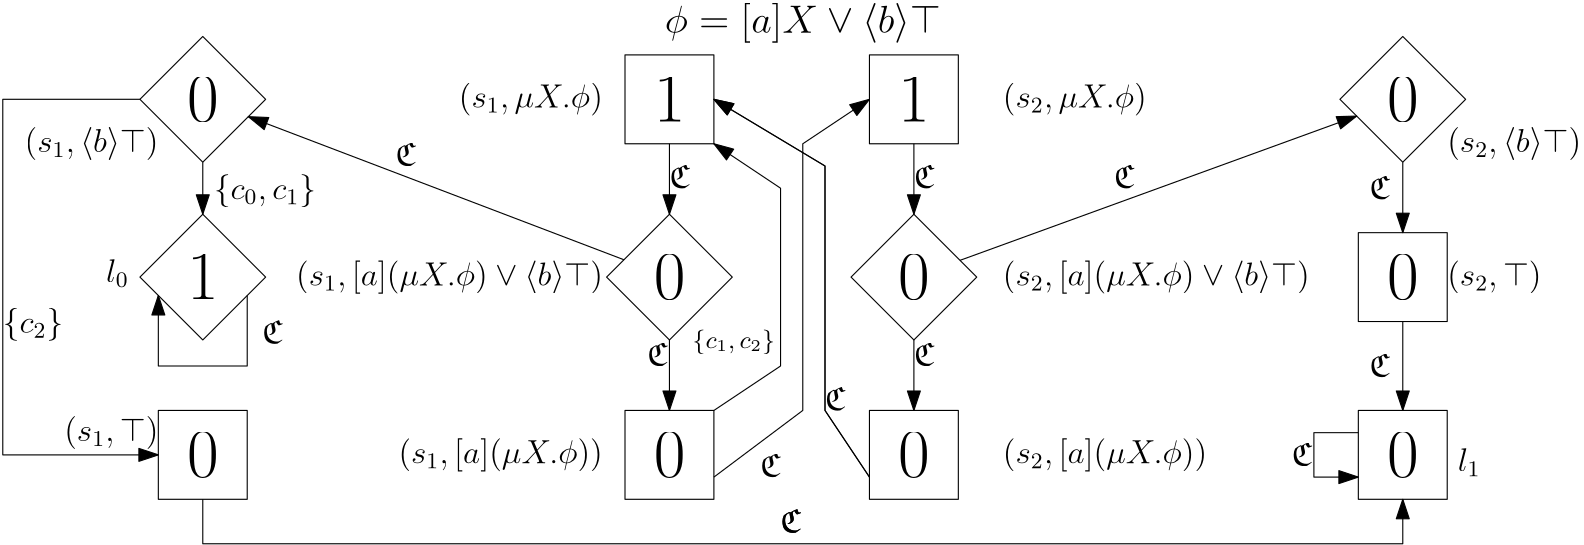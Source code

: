 <?xml version="1.0"?>
<!DOCTYPE ipe SYSTEM "ipe.dtd">
<ipe version="70206" creator="Ipe 7.2.7">
<info created="D:20190513152140" modified="D:20191001171915"/>
<preamble>\usepackage{amsfonts}</preamble>
<ipestyle name="basic">
<symbol name="arrow/arc(spx)">
<path stroke="sym-stroke" fill="sym-stroke" pen="sym-pen">
0 0 m
-1 0.333 l
-1 -0.333 l
h
</path>
</symbol>
<symbol name="arrow/farc(spx)">
<path stroke="sym-stroke" fill="white" pen="sym-pen">
0 0 m
-1 0.333 l
-1 -0.333 l
h
</path>
</symbol>
<symbol name="arrow/ptarc(spx)">
<path stroke="sym-stroke" fill="sym-stroke" pen="sym-pen">
0 0 m
-1 0.333 l
-0.8 0 l
-1 -0.333 l
h
</path>
</symbol>
<symbol name="arrow/fptarc(spx)">
<path stroke="sym-stroke" fill="white" pen="sym-pen">
0 0 m
-1 0.333 l
-0.8 0 l
-1 -0.333 l
h
</path>
</symbol>
<symbol name="mark/circle(sx)" transformations="translations">
<path fill="sym-stroke">
0.6 0 0 0.6 0 0 e
0.4 0 0 0.4 0 0 e
</path>
</symbol>
<symbol name="mark/disk(sx)" transformations="translations">
<path fill="sym-stroke">
0.6 0 0 0.6 0 0 e
</path>
</symbol>
<symbol name="mark/fdisk(sfx)" transformations="translations">
<group>
<path fill="sym-fill">
0.5 0 0 0.5 0 0 e
</path>
<path fill="sym-stroke" fillrule="eofill">
0.6 0 0 0.6 0 0 e
0.4 0 0 0.4 0 0 e
</path>
</group>
</symbol>
<symbol name="mark/box(sx)" transformations="translations">
<path fill="sym-stroke" fillrule="eofill">
-0.6 -0.6 m
0.6 -0.6 l
0.6 0.6 l
-0.6 0.6 l
h
-0.4 -0.4 m
0.4 -0.4 l
0.4 0.4 l
-0.4 0.4 l
h
</path>
</symbol>
<symbol name="mark/square(sx)" transformations="translations">
<path fill="sym-stroke">
-0.6 -0.6 m
0.6 -0.6 l
0.6 0.6 l
-0.6 0.6 l
h
</path>
</symbol>
<symbol name="mark/fsquare(sfx)" transformations="translations">
<group>
<path fill="sym-fill">
-0.5 -0.5 m
0.5 -0.5 l
0.5 0.5 l
-0.5 0.5 l
h
</path>
<path fill="sym-stroke" fillrule="eofill">
-0.6 -0.6 m
0.6 -0.6 l
0.6 0.6 l
-0.6 0.6 l
h
-0.4 -0.4 m
0.4 -0.4 l
0.4 0.4 l
-0.4 0.4 l
h
</path>
</group>
</symbol>
<symbol name="mark/cross(sx)" transformations="translations">
<group>
<path fill="sym-stroke">
-0.43 -0.57 m
0.57 0.43 l
0.43 0.57 l
-0.57 -0.43 l
h
</path>
<path fill="sym-stroke">
-0.43 0.57 m
0.57 -0.43 l
0.43 -0.57 l
-0.57 0.43 l
h
</path>
</group>
</symbol>
<symbol name="arrow/fnormal(spx)">
<path stroke="sym-stroke" fill="white" pen="sym-pen">
0 0 m
-1 0.333 l
-1 -0.333 l
h
</path>
</symbol>
<symbol name="arrow/pointed(spx)">
<path stroke="sym-stroke" fill="sym-stroke" pen="sym-pen">
0 0 m
-1 0.333 l
-0.8 0 l
-1 -0.333 l
h
</path>
</symbol>
<symbol name="arrow/fpointed(spx)">
<path stroke="sym-stroke" fill="white" pen="sym-pen">
0 0 m
-1 0.333 l
-0.8 0 l
-1 -0.333 l
h
</path>
</symbol>
<symbol name="arrow/linear(spx)">
<path stroke="sym-stroke" pen="sym-pen">
-1 0.333 m
0 0 l
-1 -0.333 l
</path>
</symbol>
<symbol name="arrow/fdouble(spx)">
<path stroke="sym-stroke" fill="white" pen="sym-pen">
0 0 m
-1 0.333 l
-1 -0.333 l
h
-1 0 m
-2 0.333 l
-2 -0.333 l
h
</path>
</symbol>
<symbol name="arrow/double(spx)">
<path stroke="sym-stroke" fill="sym-stroke" pen="sym-pen">
0 0 m
-1 0.333 l
-1 -0.333 l
h
-1 0 m
-2 0.333 l
-2 -0.333 l
h
</path>
</symbol>
<pen name="heavier" value="0.8"/>
<pen name="fat" value="1.2"/>
<pen name="ultrafat" value="2"/>
<symbolsize name="large" value="5"/>
<symbolsize name="small" value="2"/>
<symbolsize name="tiny" value="1.1"/>
<arrowsize name="large" value="10"/>
<arrowsize name="small" value="5"/>
<arrowsize name="tiny" value="3"/>
<color name="red" value="1 0 0"/>
<color name="green" value="0 1 0"/>
<color name="blue" value="0 0 1"/>
<color name="yellow" value="1 1 0"/>
<color name="orange" value="1 0.647 0"/>
<color name="gold" value="1 0.843 0"/>
<color name="purple" value="0.627 0.125 0.941"/>
<color name="gray" value="0.745"/>
<color name="brown" value="0.647 0.165 0.165"/>
<color name="navy" value="0 0 0.502"/>
<color name="pink" value="1 0.753 0.796"/>
<color name="seagreen" value="0.18 0.545 0.341"/>
<color name="turquoise" value="0.251 0.878 0.816"/>
<color name="violet" value="0.933 0.51 0.933"/>
<color name="darkblue" value="0 0 0.545"/>
<color name="darkcyan" value="0 0.545 0.545"/>
<color name="darkgray" value="0.663"/>
<color name="darkgreen" value="0 0.392 0"/>
<color name="darkmagenta" value="0.545 0 0.545"/>
<color name="darkorange" value="1 0.549 0"/>
<color name="darkred" value="0.545 0 0"/>
<color name="lightblue" value="0.678 0.847 0.902"/>
<color name="lightcyan" value="0.878 1 1"/>
<color name="lightgray" value="0.827"/>
<color name="lightgreen" value="0.565 0.933 0.565"/>
<color name="lightyellow" value="1 1 0.878"/>
<dashstyle name="dashed" value="[4] 0"/>
<dashstyle name="dotted" value="[1 3] 0"/>
<dashstyle name="dash dotted" value="[4 2 1 2] 0"/>
<dashstyle name="dash dot dotted" value="[4 2 1 2 1 2] 0"/>
<textsize name="large" value="\large"/>
<textsize name="Large" value="\Large"/>
<textsize name="LARGE" value="\LARGE"/>
<textsize name="huge" value="\huge"/>
<textsize name="Huge" value="\Huge"/>
<textsize name="small" value="\small"/>
<textsize name="footnote" value="\footnotesize"/>
<textsize name="tiny" value="\tiny"/>
<textstyle name="center" begin="\begin{center}" end="\end{center}"/>
<textstyle name="itemize" begin="\begin{itemize}" end="\end{itemize}"/>
<textstyle name="item" begin="\begin{itemize}\item{}" end="\end{itemize}"/>
<gridsize name="4 pts" value="4"/>
<gridsize name="8 pts (~3 mm)" value="8"/>
<gridsize name="16 pts (~6 mm)" value="16"/>
<gridsize name="32 pts (~12 mm)" value="32"/>
<gridsize name="10 pts (~3.5 mm)" value="10"/>
<gridsize name="20 pts (~7 mm)" value="20"/>
<gridsize name="14 pts (~5 mm)" value="14"/>
<gridsize name="28 pts (~10 mm)" value="28"/>
<gridsize name="56 pts (~20 mm)" value="56"/>
<anglesize name="90 deg" value="90"/>
<anglesize name="60 deg" value="60"/>
<anglesize name="45 deg" value="45"/>
<anglesize name="30 deg" value="30"/>
<anglesize name="22.5 deg" value="22.5"/>
<opacity name="10%" value="0.1"/>
<opacity name="30%" value="0.3"/>
<opacity name="50%" value="0.5"/>
<opacity name="75%" value="0.75"/>
<tiling name="falling" angle="-60" step="4" width="1"/>
<tiling name="rising" angle="30" step="4" width="1"/>
</ipestyle>
<page>
<layer name="alpha"/>
<view layers="alpha" active="alpha"/>
<path layer="alpha" matrix="1 0 0 1 168 0" stroke="black">
64 800 m
64 768 l
96 768 l
96 800 l
h
</path>
<text matrix="1 0 0 1 168 0" transformations="translations" pos="80 784" stroke="black" type="label" width="11.368" height="15.978" depth="0" halign="center" valign="center" size="Huge">1</text>
<path matrix="0.707107 -0.707107 0.707107 0.707107 -362.94 222.197" stroke="black">
64 800 m
64 768 l
96 768 l
96 800 l
h
</path>
<text matrix="1 0 0 1 168 0" transformations="translations" pos="80 720" stroke="black" type="label" width="11.368" height="15.978" depth="0" halign="center" valign="center" size="Huge">0</text>
<text matrix="1 0 0 1 160 -16" transformations="translations" pos="64 800" stroke="black" type="label" width="51.823" height="8.965" depth="2.99" halign="right" valign="center" size="large" style="math">(s_1, \mu X.\phi)</text>
<text matrix="1 0 0 1 160 -80" transformations="translations" pos="64 800" stroke="black" type="label" width="110.433" height="8.965" depth="2.99" halign="right" valign="center" size="large" style="math">(s_1, [a](\mu X.\phi) \vee \langle b \rangle \top)</text>
<path matrix="1 0 0 1 168 -128" stroke="black">
64 800 m
64 768 l
96 768 l
96 800 l
h
</path>
<text matrix="1 0 0 1 168 -128" transformations="translations" pos="80 784" stroke="black" type="label" width="11.368" height="15.978" depth="0" halign="center" valign="center" size="Huge">0</text>
<text matrix="1 0 0 1 160 -144" transformations="translations" pos="64 800" stroke="black" type="label" width="73.576" height="8.965" depth="2.99" halign="right" valign="center" size="large" style="math">(s_1, [a](\mu X.\phi))</text>
<text matrix="1 0 0 1 0 -32" transformations="translations" pos="64 800" stroke="black" type="label" width="48.169" height="8.965" depth="2.99" halign="right" valign="center" size="large" style="math">(s_1, \langle b \rangle \top)</text>
<text matrix="1 0 0 1 0 -136" transformations="translations" pos="64 800" stroke="black" type="label" width="33.894" height="8.965" depth="2.99" halign="right" valign="center" size="large" style="math">(s_1, \top)</text>
<path matrix="1 0 0 1 104 0" stroke="black" arrow="normal/normal">
144 768 m
144 742.627 l
</path>
<path matrix="1 0 0 1 104 0" stroke="black" arrow="normal/normal">
144 697.373 m
144 672 l
</path>
<text matrix="1 0 0 1 304 -16" transformations="translations" pos="64 800" stroke="black" type="label" width="51.823" height="8.965" depth="2.99" valign="center" size="large" style="math">(s_2, \mu X.\phi)</text>
<text matrix="1 0 0 1 304 -80" transformations="translations" pos="64 800" stroke="black" type="label" width="110.433" height="8.965" depth="2.99" valign="center" size="large" style="math">(s_2, [a](\mu X.\phi) \vee \langle b \rangle \top)</text>
<text matrix="1 0 0 1 304 -144" transformations="translations" pos="64 800" stroke="black" type="label" width="73.576" height="8.965" depth="2.99" valign="center" size="large" style="math">(s_2, [a](\mu X.\phi))</text>
<text matrix="1 0 0 1 464 -32" transformations="translations" pos="64 800" stroke="black" type="label" width="48.169" height="8.965" depth="2.99" valign="center" size="large" style="math">(s_2, \langle b \rangle \top)</text>
<text matrix="1 0 0 1 464 -80" transformations="translations" pos="64 800" stroke="black" type="label" width="33.894" height="8.965" depth="2.99" valign="center" size="large" style="math">(s_2, \top)</text>
<path matrix="1 0 0 1 256 0" stroke="black">
64 800 m
64 768 l
96 768 l
96 800 l
h
</path>
<text matrix="1 0 0 1 256 0" transformations="translations" pos="80 784" stroke="black" type="label" width="11.368" height="15.978" depth="0" halign="center" valign="center" size="Huge">1</text>
<path matrix="0.707107 -0.707107 0.707107 0.707107 -274.94 222.197" stroke="black">
64 800 m
64 768 l
96 768 l
96 800 l
h
</path>
<text matrix="1 0 0 1 256 0" transformations="translations" pos="80 720" stroke="black" type="label" width="11.368" height="15.978" depth="0" halign="center" valign="center" size="Huge">0</text>
<path matrix="1 0 0 1 256 -128" stroke="black">
64 800 m
64 768 l
96 768 l
96 800 l
h
</path>
<text matrix="1 0 0 1 256 -128" transformations="translations" pos="80 784" stroke="black" type="label" width="11.368" height="15.978" depth="0" halign="center" valign="center" size="Huge">0</text>
<path matrix="1 0 0 1 192 0" stroke="black" arrow="normal/normal">
144 768 m
144 742.627 l
</path>
<path matrix="1 0 0 1 192 0" stroke="black" arrow="normal/normal">
144 697.373 m
144 672 l
</path>
<text matrix="0.993701 0.112063 -0.112063 0.993701 183.179 58.1495" transformations="translations" pos="144 624" stroke="black" type="label" width="29.592" height="6.726" depth="2.24" valign="baseline" size="small" style="math">\{c_1,c_2\}</text>
<text matrix="1 0 0 1 104 0" transformations="translations" pos="144 752" stroke="black" type="label" width="7.323" height="8.266" depth="0" valign="baseline" size="large" style="math">\mathfrak{C}</text>
<text matrix="1 0 0 1 192 0" transformations="translations" pos="144 752" stroke="black" type="label" width="7.323" height="8.266" depth="0" valign="baseline" size="large" style="math">\mathfrak{C}</text>
<text matrix="1 0 0 1 96 -64" transformations="translations" pos="144 752" stroke="black" type="label" width="7.323" height="8.266" depth="0" valign="baseline" size="large" style="math">\mathfrak{C}</text>
<text matrix="1 0 0 1 144 -104" transformations="translations" pos="144 752" stroke="black" type="label" width="7.323" height="8.266" depth="0" halign="right" valign="baseline" size="large" style="math">\mathfrak{C}</text>
<text matrix="1 0 0 1 160 -80" transformations="translations" pos="144 752" stroke="black" type="label" width="7.323" height="8.266" depth="0" valign="baseline" size="large" style="math">\mathfrak{C}</text>
<text matrix="1 0 0 1 264 0" transformations="translations" pos="144 752" stroke="black" type="label" width="7.323" height="8.266" depth="0" valign="baseline" size="large" style="math">\mathfrak{C}</text>
<text matrix="1 0 0 1 192 -64" transformations="translations" pos="144 752" stroke="black" type="label" width="7.323" height="8.266" depth="0" valign="baseline" size="large" style="math">\mathfrak{C}</text>
<text matrix="1 0 0 1 -60 -4" transformations="translations" pos="144 752" stroke="black" type="label" width="36.74" height="8.965" depth="2.99" valign="baseline" size="large" style="math">\{c_0,c_1\}</text>
<text matrix="1 0 0 1 -10.6283 -78.628" transformations="translations" pos="64 800" stroke="black" type="label" width="8.219" height="8.305" depth="1.79" halign="right" valign="center" size="large" style="math">l_0</text>
<text matrix="1 0 0 1 476 -146.628" transformations="translations" pos="64 800" stroke="black" type="label" width="8.219" height="8.305" depth="1.79" halign="right" valign="center" size="large" style="math">l_1</text>
<text matrix="1 0 0 1 328 -100" transformations="translations" pos="144 752" stroke="black" type="label" width="7.323" height="8.266" depth="0" valign="baseline" size="large" style="math">\mathfrak{C}</text>
<text matrix="1 0 0 1 144 -124" transformations="translations" pos="144 752" stroke="black" type="label" width="7.323" height="8.266" depth="0" valign="baseline" size="large" style="math">\mathfrak{C}</text>
<text matrix="1 0 0 1 -136 -52" transformations="translations" pos="144 752" stroke="black" type="label" width="21.725" height="8.965" depth="2.99" valign="baseline" size="large" style="math">\{c_2\}</text>
<text matrix="1 0 0 1 -42.628 -56" transformations="translations" pos="144 752" stroke="black" type="label" width="7.323" height="8.266" depth="0" valign="baseline" size="large" style="math">\mathfrak{C}</text>
<text matrix="1 0 0 1 356 -68" transformations="translations" pos="144 752" stroke="black" type="label" width="7.323" height="8.266" depth="0" valign="baseline" size="large" style="math">\mathfrak{C}</text>
<text matrix="1 0 0 1 112 0" transformations="translations" pos="184 808" stroke="black" type="label" width="99.402" height="10.756" depth="3.59" halign="center" valign="baseline" size="Large" style="math">\phi = [a]X \vee \langle b \rangle \top</text>
<path matrix="0.707107 -0.707107 0.707107 0.707107 -530.94 286.197" stroke="black">
64 800 m
64 768 l
96 768 l
96 800 l
h
</path>
<text matrix="1 0 0 1 0 64" transformations="translations" pos="80 720" stroke="black" type="label" width="11.368" height="15.978" depth="0" halign="center" valign="center" size="Huge">0</text>
<path matrix="0.707107 -0.707107 0.707107 0.707107 -530.94 222.197" stroke="black">
64 800 m
64 768 l
96 768 l
96 800 l
h
</path>
<text transformations="translations" pos="80 720" stroke="black" type="label" width="11.368" height="15.978" depth="0" halign="center" valign="center" size="Huge">1</text>
<path stroke="black" arrow="normal/normal">
80.0004 761.373 m
80.0004 742.628 l
</path>
<path stroke="black" arrow="normal/normal">
96 713.372 m
96 688 l
64 688 l
64 713.373 l
</path>
<path matrix="1 0 0 1 0 -128" stroke="black">
64 800 m
64 768 l
96 768 l
96 800 l
h
</path>
<text matrix="1 0 0 1 0 -128" transformations="translations" pos="80 784" stroke="black" type="label" width="11.368" height="15.978" depth="0" halign="center" valign="center" size="Huge">0</text>
<path stroke="black" arrow="normal/normal">
57.373 784 m
8 784 l
8 656 l
64 656 l
</path>
<text matrix="1 0 0 1 5.372 8" transformations="translations" pos="144 752" stroke="black" type="label" width="7.323" height="8.266" depth="0" valign="baseline" size="large" style="math">\mathfrak{C}</text>
<path matrix="0.707107 -0.707107 0.707107 0.707107 -98.94 286.197" stroke="black">
64 800 m
64 768 l
96 768 l
96 800 l
h
</path>
<text matrix="1 0 0 1 432 64" transformations="translations" pos="80 720" stroke="black" type="label" width="11.368" height="15.978" depth="0" halign="center" valign="center" size="Huge">0</text>
<path stroke="black" arrow="normal/normal">
352.594 726.034 m
495.407 777.966 l
</path>
<path matrix="1 0 0 1 432 -64" stroke="black">
64 800 m
64 768 l
96 768 l
96 800 l
h
</path>
<text matrix="1 0 0 1 432 -64" transformations="translations" pos="80 784" stroke="black" type="label" width="11.368" height="15.978" depth="0" halign="center" valign="center" size="Huge">0</text>
<path matrix="1 0 0 1 432 -128" stroke="black">
64 800 m
64 768 l
96 768 l
96 800 l
h
</path>
<text matrix="1 0 0 1 432 -128" transformations="translations" pos="80 784" stroke="black" type="label" width="11.368" height="15.978" depth="0" halign="center" valign="center" size="Huge">0</text>
<path stroke="black" arrow="normal/normal">
512 761.373 m
512 736 l
</path>
<path stroke="black" arrow="normal/normal">
512 704 m
512 672 l
</path>
<path stroke="black" arrow="normal/normal">
496 664 m
480 664 l
480 648 l
496 648 l
</path>
<path stroke="black" arrow="normal/normal">
80 640 m
80 624 l
512 624 l
512 640 l
</path>
<text matrix="1 0 0 1 144 -124" transformations="translations" pos="144 752" stroke="black" type="label" width="7.323" height="8.266" depth="0" valign="baseline" size="large" style="math">\mathfrak{C}</text>
<text matrix="1 0 0 1 356 -4" transformations="translations" pos="144 752" stroke="black" type="label" width="7.323" height="8.266" depth="0" valign="baseline" size="large" style="math">\mathfrak{C}</text>
<path stroke="black" arrow="normal/normal">
264 672 m
288 688 l
288 752 l
264 768 l
</path>
<path stroke="black" arrow="normal/normal">
264 648 m
296 672 l
296 768 l
320 784 l
</path>
<path stroke="black" arrow="normal/normal">
320 648 m
304 672 l
304 760 l
264 784 l
</path>
<path stroke="black" arrow="normal/normal">
320 648 m
304 672 l
304 760 l
264 784 l
</path>
<path stroke="black" arrow="normal/normal">
231.615 726.242 m
96.3855 777.758 l
</path>
</page>
</ipe>
